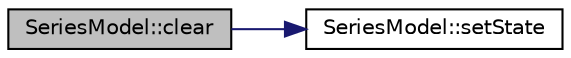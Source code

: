 digraph "SeriesModel::clear"
{
 // LATEX_PDF_SIZE
  edge [fontname="Helvetica",fontsize="10",labelfontname="Helvetica",labelfontsize="10"];
  node [fontname="Helvetica",fontsize="10",shape=record];
  rankdir="LR";
  Node1 [label="SeriesModel::clear",height=0.2,width=0.4,color="black", fillcolor="grey75", style="filled", fontcolor="black",tooltip=" "];
  Node1 -> Node2 [color="midnightblue",fontsize="10",style="solid",fontname="Helvetica"];
  Node2 [label="SeriesModel::setState",height=0.2,width=0.4,color="black", fillcolor="white", style="filled",URL="$class_series_model.html#a8cc445abc5d3f700f77c97a02702c1c0",tooltip=" "];
}
